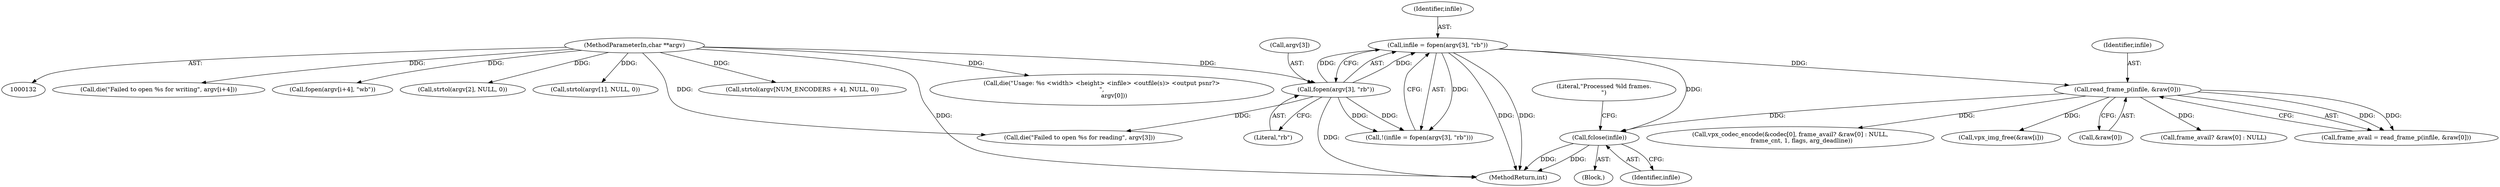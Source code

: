 digraph "0_Android_5a9753fca56f0eeb9f61e342b2fccffc364f9426_22@pointer" {
"1001176" [label="(Call,fclose(infile))"];
"1000857" [label="(Call,read_frame_p(infile, &raw[0]))"];
"1000237" [label="(Call,infile = fopen(argv[3], \"rb\"))"];
"1000239" [label="(Call,fopen(argv[3], \"rb\"))"];
"1000134" [label="(MethodParameterIn,char **argv)"];
"1000240" [label="(Call,argv[3])"];
"1000284" [label="(Call,die(\"Failed to open %s for writing\", argv[i+4]))"];
"1000238" [label="(Identifier,infile)"];
"1000277" [label="(Call,fopen(argv[i+4], \"wb\"))"];
"1000134" [label="(MethodParameterIn,char **argv)"];
"1000209" [label="(Call,strtol(argv[2], NULL, 0))"];
"1000201" [label="(Call,strtol(argv[1], NULL, 0))"];
"1001004" [label="(Call,frame_avail? &raw[0] : NULL)"];
"1000858" [label="(Identifier,infile)"];
"1000855" [label="(Call,frame_avail = read_frame_p(infile, &raw[0]))"];
"1000293" [label="(Call,strtol(argv[NUM_ENCODERS + 4], NULL, 0))"];
"1000135" [label="(Block,)"];
"1001179" [label="(Literal,\"Processed %ld frames.\n\")"];
"1001296" [label="(MethodReturn,int)"];
"1000857" [label="(Call,read_frame_p(infile, &raw[0]))"];
"1000999" [label="(Call,vpx_codec_encode(&codec[0], frame_avail? &raw[0] : NULL,\n            frame_cnt, 1, flags, arg_deadline))"];
"1001177" [label="(Identifier,infile)"];
"1000237" [label="(Call,infile = fopen(argv[3], \"rb\"))"];
"1000244" [label="(Call,die(\"Failed to open %s for reading\", argv[3]))"];
"1000190" [label="(Call,die(\"Usage: %s <width> <height> <infile> <outfile(s)> <output psnr?>\n\",\n             argv[0]))"];
"1001176" [label="(Call,fclose(infile))"];
"1001258" [label="(Call,vpx_img_free(&raw[i]))"];
"1000243" [label="(Literal,\"rb\")"];
"1000859" [label="(Call,&raw[0])"];
"1000236" [label="(Call,!(infile = fopen(argv[3], \"rb\")))"];
"1000239" [label="(Call,fopen(argv[3], \"rb\"))"];
"1001176" -> "1000135"  [label="AST: "];
"1001176" -> "1001177"  [label="CFG: "];
"1001177" -> "1001176"  [label="AST: "];
"1001179" -> "1001176"  [label="CFG: "];
"1001176" -> "1001296"  [label="DDG: "];
"1001176" -> "1001296"  [label="DDG: "];
"1000857" -> "1001176"  [label="DDG: "];
"1000237" -> "1001176"  [label="DDG: "];
"1000857" -> "1000855"  [label="AST: "];
"1000857" -> "1000859"  [label="CFG: "];
"1000858" -> "1000857"  [label="AST: "];
"1000859" -> "1000857"  [label="AST: "];
"1000855" -> "1000857"  [label="CFG: "];
"1000857" -> "1000855"  [label="DDG: "];
"1000857" -> "1000855"  [label="DDG: "];
"1000237" -> "1000857"  [label="DDG: "];
"1000857" -> "1000999"  [label="DDG: "];
"1000857" -> "1001004"  [label="DDG: "];
"1000857" -> "1001258"  [label="DDG: "];
"1000237" -> "1000236"  [label="AST: "];
"1000237" -> "1000239"  [label="CFG: "];
"1000238" -> "1000237"  [label="AST: "];
"1000239" -> "1000237"  [label="AST: "];
"1000236" -> "1000237"  [label="CFG: "];
"1000237" -> "1001296"  [label="DDG: "];
"1000237" -> "1001296"  [label="DDG: "];
"1000237" -> "1000236"  [label="DDG: "];
"1000239" -> "1000237"  [label="DDG: "];
"1000239" -> "1000237"  [label="DDG: "];
"1000239" -> "1000243"  [label="CFG: "];
"1000240" -> "1000239"  [label="AST: "];
"1000243" -> "1000239"  [label="AST: "];
"1000239" -> "1001296"  [label="DDG: "];
"1000239" -> "1000236"  [label="DDG: "];
"1000239" -> "1000236"  [label="DDG: "];
"1000134" -> "1000239"  [label="DDG: "];
"1000239" -> "1000244"  [label="DDG: "];
"1000134" -> "1000132"  [label="AST: "];
"1000134" -> "1001296"  [label="DDG: "];
"1000134" -> "1000190"  [label="DDG: "];
"1000134" -> "1000201"  [label="DDG: "];
"1000134" -> "1000209"  [label="DDG: "];
"1000134" -> "1000244"  [label="DDG: "];
"1000134" -> "1000277"  [label="DDG: "];
"1000134" -> "1000284"  [label="DDG: "];
"1000134" -> "1000293"  [label="DDG: "];
}

